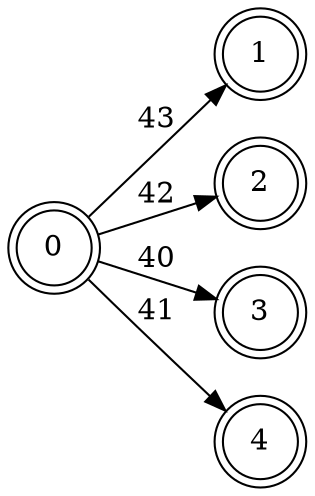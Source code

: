 // resultado
digraph "results/AFD Directo" {
	graph [rankdir=LR]
	1639570815344 [label=0 shape=doublecircle]
	1639570815776 [label=1 shape=doublecircle]
	1639570815392 [label=2 shape=doublecircle]
	1639570815728 [label=3 shape=doublecircle]
	1639570816112 [label=4 shape=doublecircle]
	1639570815344 -> 1639570815776 [label=43]
	1639570815344 -> 1639570815392 [label=42]
	1639570815344 -> 1639570815728 [label=40]
	1639570815344 -> 1639570816112 [label=41]
}
